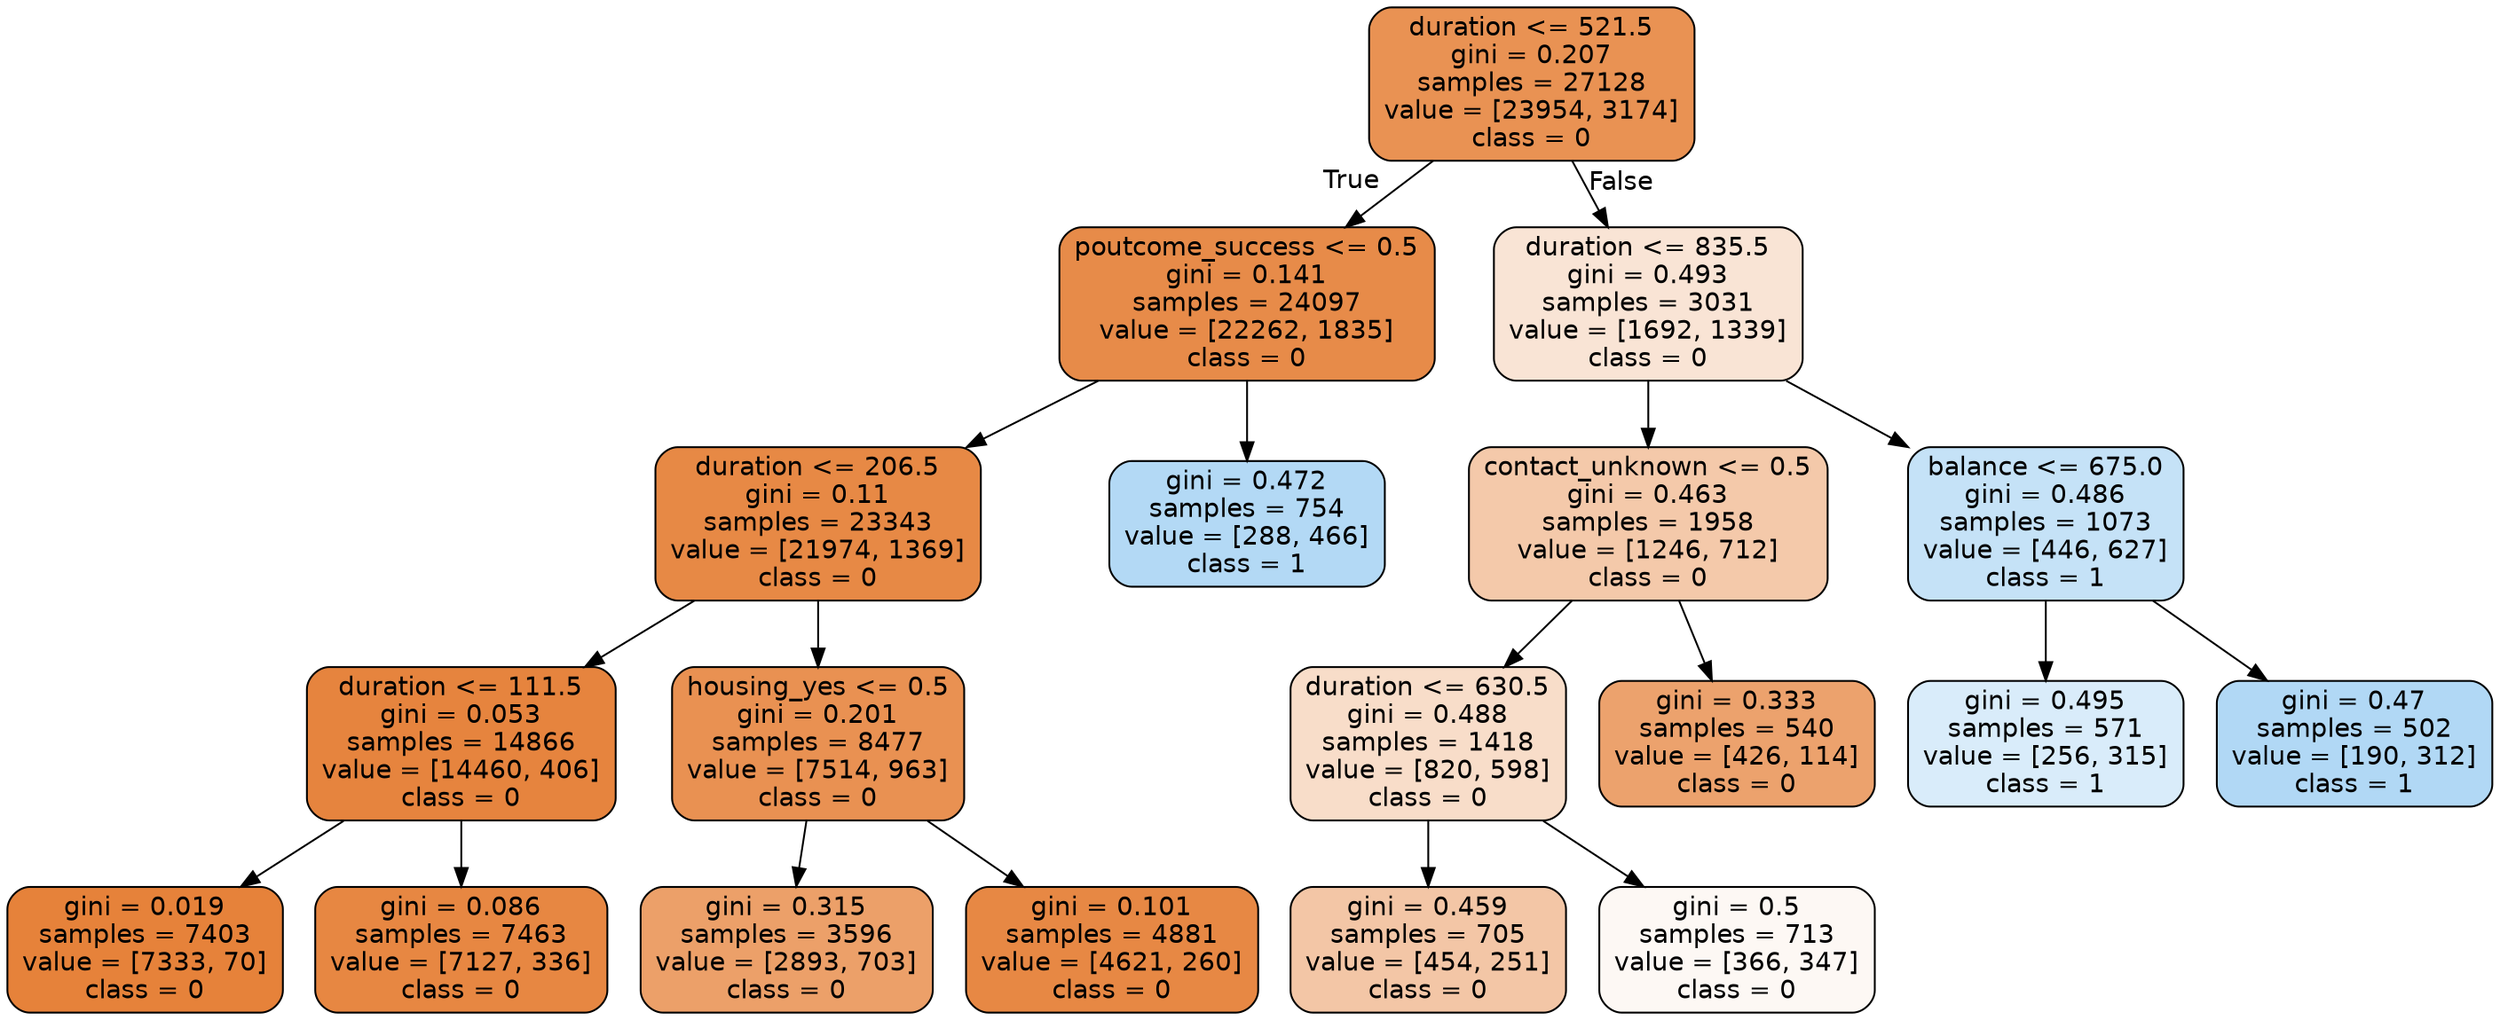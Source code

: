 digraph Tree {
node [shape=box, style="filled, rounded", color="black", fontname=helvetica] ;
edge [fontname=helvetica] ;
0 [label="duration <= 521.5\ngini = 0.207\nsamples = 27128\nvalue = [23954, 3174]\nclass = 0", fillcolor="#e58139dd"] ;
1 [label="poutcome_success <= 0.5\ngini = 0.141\nsamples = 24097\nvalue = [22262, 1835]\nclass = 0", fillcolor="#e58139ea"] ;
0 -> 1 [labeldistance=2.5, labelangle=45, headlabel="True"] ;
2 [label="duration <= 206.5\ngini = 0.11\nsamples = 23343\nvalue = [21974, 1369]\nclass = 0", fillcolor="#e58139ef"] ;
1 -> 2 ;
3 [label="duration <= 111.5\ngini = 0.053\nsamples = 14866\nvalue = [14460, 406]\nclass = 0", fillcolor="#e58139f8"] ;
2 -> 3 ;
4 [label="gini = 0.019\nsamples = 7403\nvalue = [7333, 70]\nclass = 0", fillcolor="#e58139fd"] ;
3 -> 4 ;
5 [label="gini = 0.086\nsamples = 7463\nvalue = [7127, 336]\nclass = 0", fillcolor="#e58139f3"] ;
3 -> 5 ;
6 [label="housing_yes <= 0.5\ngini = 0.201\nsamples = 8477\nvalue = [7514, 963]\nclass = 0", fillcolor="#e58139de"] ;
2 -> 6 ;
7 [label="gini = 0.315\nsamples = 3596\nvalue = [2893, 703]\nclass = 0", fillcolor="#e58139c1"] ;
6 -> 7 ;
8 [label="gini = 0.101\nsamples = 4881\nvalue = [4621, 260]\nclass = 0", fillcolor="#e58139f1"] ;
6 -> 8 ;
9 [label="gini = 0.472\nsamples = 754\nvalue = [288, 466]\nclass = 1", fillcolor="#399de561"] ;
1 -> 9 ;
10 [label="duration <= 835.5\ngini = 0.493\nsamples = 3031\nvalue = [1692, 1339]\nclass = 0", fillcolor="#e5813935"] ;
0 -> 10 [labeldistance=2.5, labelangle=-45, headlabel="False"] ;
11 [label="contact_unknown <= 0.5\ngini = 0.463\nsamples = 1958\nvalue = [1246, 712]\nclass = 0", fillcolor="#e581396d"] ;
10 -> 11 ;
12 [label="duration <= 630.5\ngini = 0.488\nsamples = 1418\nvalue = [820, 598]\nclass = 0", fillcolor="#e5813945"] ;
11 -> 12 ;
13 [label="gini = 0.459\nsamples = 705\nvalue = [454, 251]\nclass = 0", fillcolor="#e5813972"] ;
12 -> 13 ;
14 [label="gini = 0.5\nsamples = 713\nvalue = [366, 347]\nclass = 0", fillcolor="#e581390d"] ;
12 -> 14 ;
15 [label="gini = 0.333\nsamples = 540\nvalue = [426, 114]\nclass = 0", fillcolor="#e58139bb"] ;
11 -> 15 ;
16 [label="balance <= 675.0\ngini = 0.486\nsamples = 1073\nvalue = [446, 627]\nclass = 1", fillcolor="#399de54a"] ;
10 -> 16 ;
17 [label="gini = 0.495\nsamples = 571\nvalue = [256, 315]\nclass = 1", fillcolor="#399de530"] ;
16 -> 17 ;
18 [label="gini = 0.47\nsamples = 502\nvalue = [190, 312]\nclass = 1", fillcolor="#399de564"] ;
16 -> 18 ;
}